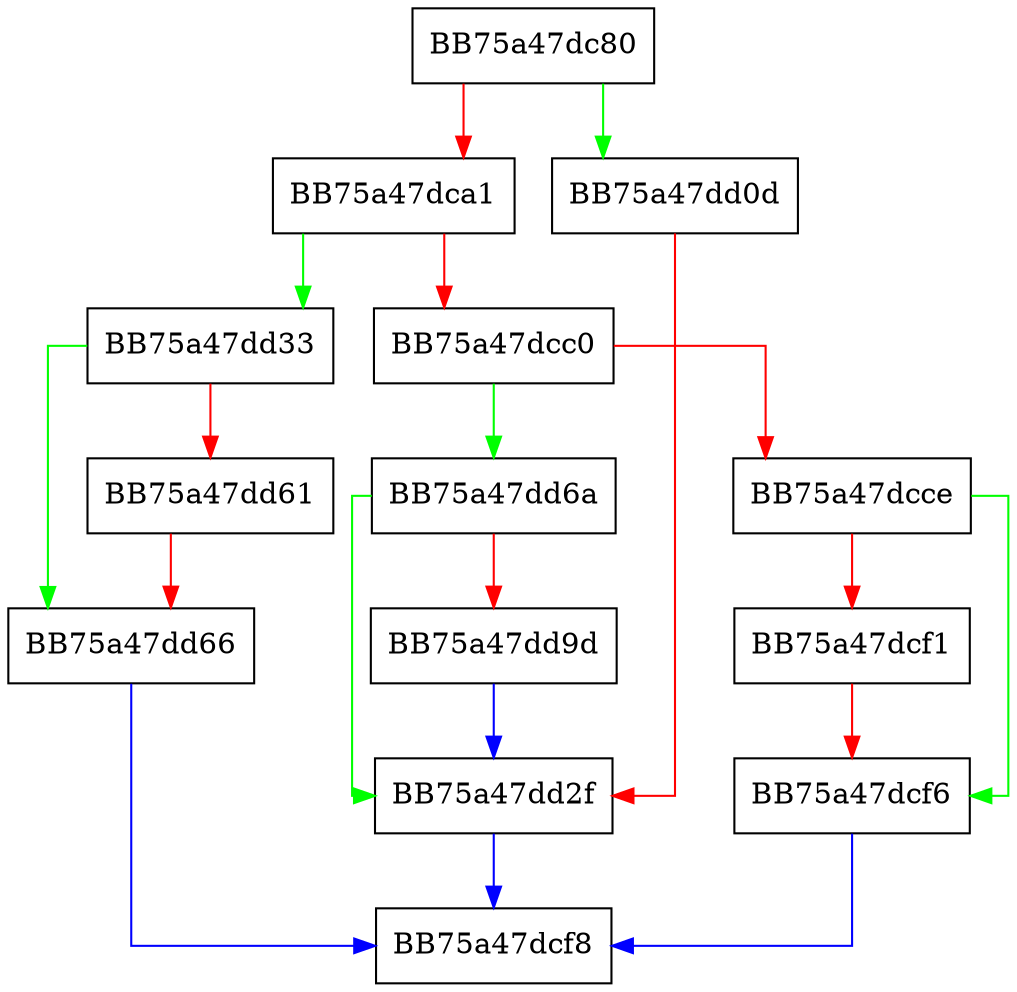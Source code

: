 digraph get_model_info {
  node [shape="box"];
  graph [splines=ortho];
  BB75a47dc80 -> BB75a47dd0d [color="green"];
  BB75a47dc80 -> BB75a47dca1 [color="red"];
  BB75a47dca1 -> BB75a47dd33 [color="green"];
  BB75a47dca1 -> BB75a47dcc0 [color="red"];
  BB75a47dcc0 -> BB75a47dd6a [color="green"];
  BB75a47dcc0 -> BB75a47dcce [color="red"];
  BB75a47dcce -> BB75a47dcf6 [color="green"];
  BB75a47dcce -> BB75a47dcf1 [color="red"];
  BB75a47dcf1 -> BB75a47dcf6 [color="red"];
  BB75a47dcf6 -> BB75a47dcf8 [color="blue"];
  BB75a47dd0d -> BB75a47dd2f [color="red"];
  BB75a47dd2f -> BB75a47dcf8 [color="blue"];
  BB75a47dd33 -> BB75a47dd66 [color="green"];
  BB75a47dd33 -> BB75a47dd61 [color="red"];
  BB75a47dd61 -> BB75a47dd66 [color="red"];
  BB75a47dd66 -> BB75a47dcf8 [color="blue"];
  BB75a47dd6a -> BB75a47dd2f [color="green"];
  BB75a47dd6a -> BB75a47dd9d [color="red"];
  BB75a47dd9d -> BB75a47dd2f [color="blue"];
}
